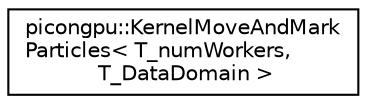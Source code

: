 digraph "Graphical Class Hierarchy"
{
 // LATEX_PDF_SIZE
  edge [fontname="Helvetica",fontsize="10",labelfontname="Helvetica",labelfontsize="10"];
  node [fontname="Helvetica",fontsize="10",shape=record];
  rankdir="LR";
  Node0 [label="picongpu::KernelMoveAndMark\lParticles\< T_numWorkers,\l T_DataDomain \>",height=0.2,width=0.4,color="black", fillcolor="white", style="filled",URL="$structpicongpu_1_1_kernel_move_and_mark_particles.html",tooltip="move over all particles"];
}
